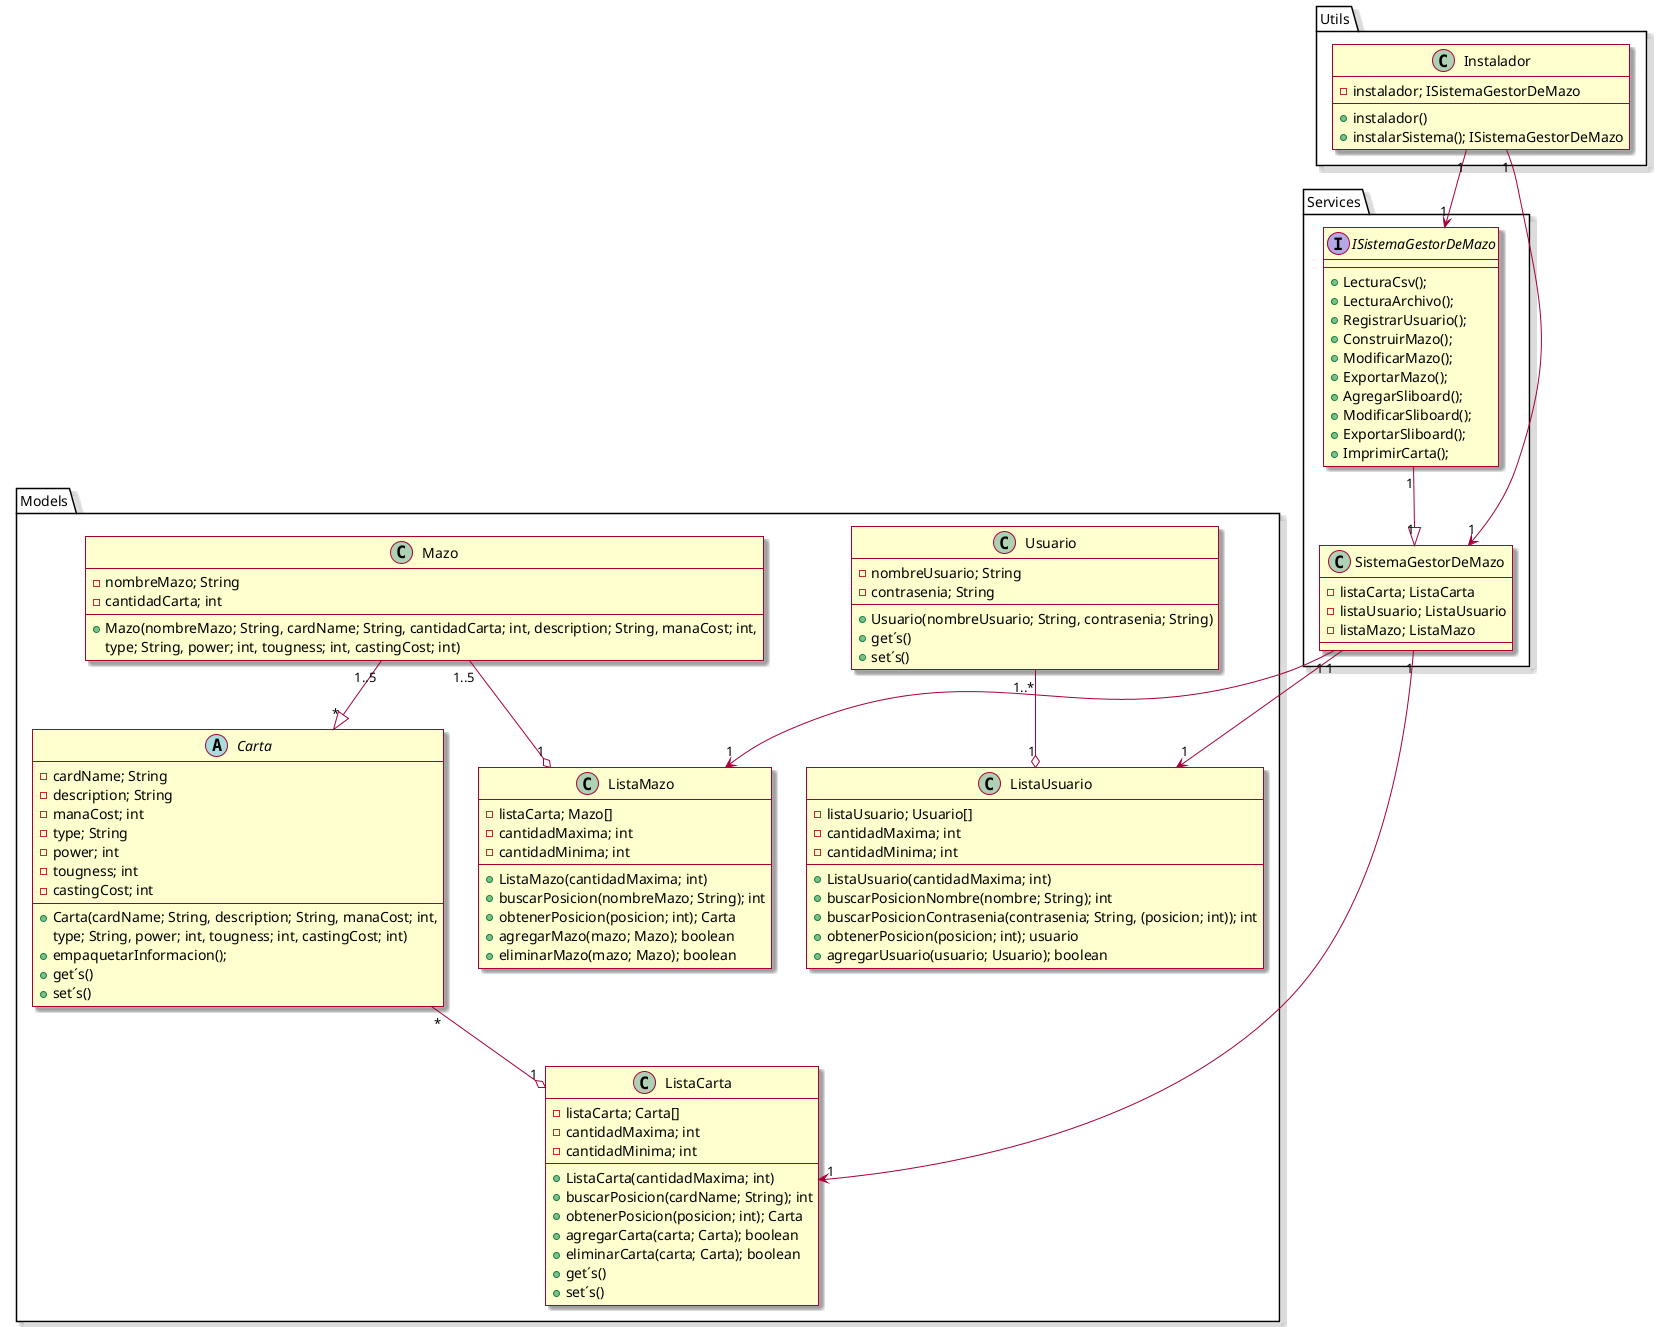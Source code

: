 @startuml
'https://plantuml.com/class-diagram
skin rose

package Models{

abstract Carta{
- cardName; String
- description; String
- manaCost; int
- type; String
- power; int
- tougness; int
- castingCost; int
+ Carta(cardName; String, description; String, manaCost; int,
  type; String, power; int, tougness; int, castingCost; int)
+ empaquetarInformacion();
+ get´s()
+ set´s()
}
class Usuario{
- nombreUsuario; String
- contrasenia; String
+ Usuario(nombreUsuario; String, contrasenia; String)
+ get´s()
+ set´s()
}
class Mazo{
- nombreMazo; String
- cantidadCarta; int
+ Mazo(nombreMazo; String, cardName; String, cantidadCarta; int, description; String, manaCost; int,
       type; String, power; int, tougness; int, castingCost; int)
}
class ListaUsuario{
- listaUsuario; Usuario[]
- cantidadMaxima; int
- cantidadMinima; int
+ ListaUsuario(cantidadMaxima; int)
+ buscarPosicionNombre(nombre; String); int
+ buscarPosicionContrasenia(contrasenia; String, (posicion; int)); int
+ obtenerPosicion(posicion; int); usuario
+ agregarUsuario(usuario; Usuario); boolean

}
class ListaCarta{
- listaCarta; Carta[]
- cantidadMaxima; int
- cantidadMinima; int
+ ListaCarta(cantidadMaxima; int)
+ buscarPosicion(cardName; String); int
+ obtenerPosicion(posicion; int); Carta
+ agregarCarta(carta; Carta); boolean
+ eliminarCarta(carta; Carta); boolean
+ get´s()
+ set´s()
}
class ListaMazo{
- listaCarta; Mazo[]
- cantidadMaxima; int
- cantidadMinima; int
+ ListaMazo(cantidadMaxima; int)
+ buscarPosicion(nombreMazo; String); int
+ obtenerPosicion(posicion; int); Carta
+ agregarMazo(mazo; Mazo); boolean
+ eliminarMazo(mazo; Mazo); boolean
}

}
package Services{
interface ISistemaGestorDeMazo{

+ LecturaCsv();
+ LecturaArchivo();
+ RegistrarUsuario();
+ ConstruirMazo();
+ ModificarMazo();
+ ExportarMazo();
+ AgregarSliboard();
+ ModificarSliboard();
+ ExportarSliboard();
+ ImprimirCarta();



}
class SistemaGestorDeMazo{
- listaCarta; ListaCarta
- listaUsuario; ListaUsuario
- listaMazo; ListaMazo
}
}

package Utils{
class Instalador{
- instalador; ISistemaGestorDeMazo
+ instalador()
+ instalarSistema(); ISistemaGestorDeMazo
}
}
'relaciones
Carta "*"--o "1"ListaCarta
Mazo "1..5"--|> "*"Carta
Mazo "1..5"--o "1"ListaMazo
Usuario "1..*"--o "1" ListaUsuario
SistemaGestorDeMazo "1" --> "1" ListaUsuario
SistemaGestorDeMazo "1" --> "1" ListaMazo
SistemaGestorDeMazo "1" --> "1" ListaCarta
ISistemaGestorDeMazo "1" --|> "1" SistemaGestorDeMazo
Instalador "1"--> "1" ISistemaGestorDeMazo
Instalador "1" --> "1" SistemaGestorDeMazo
@enduml